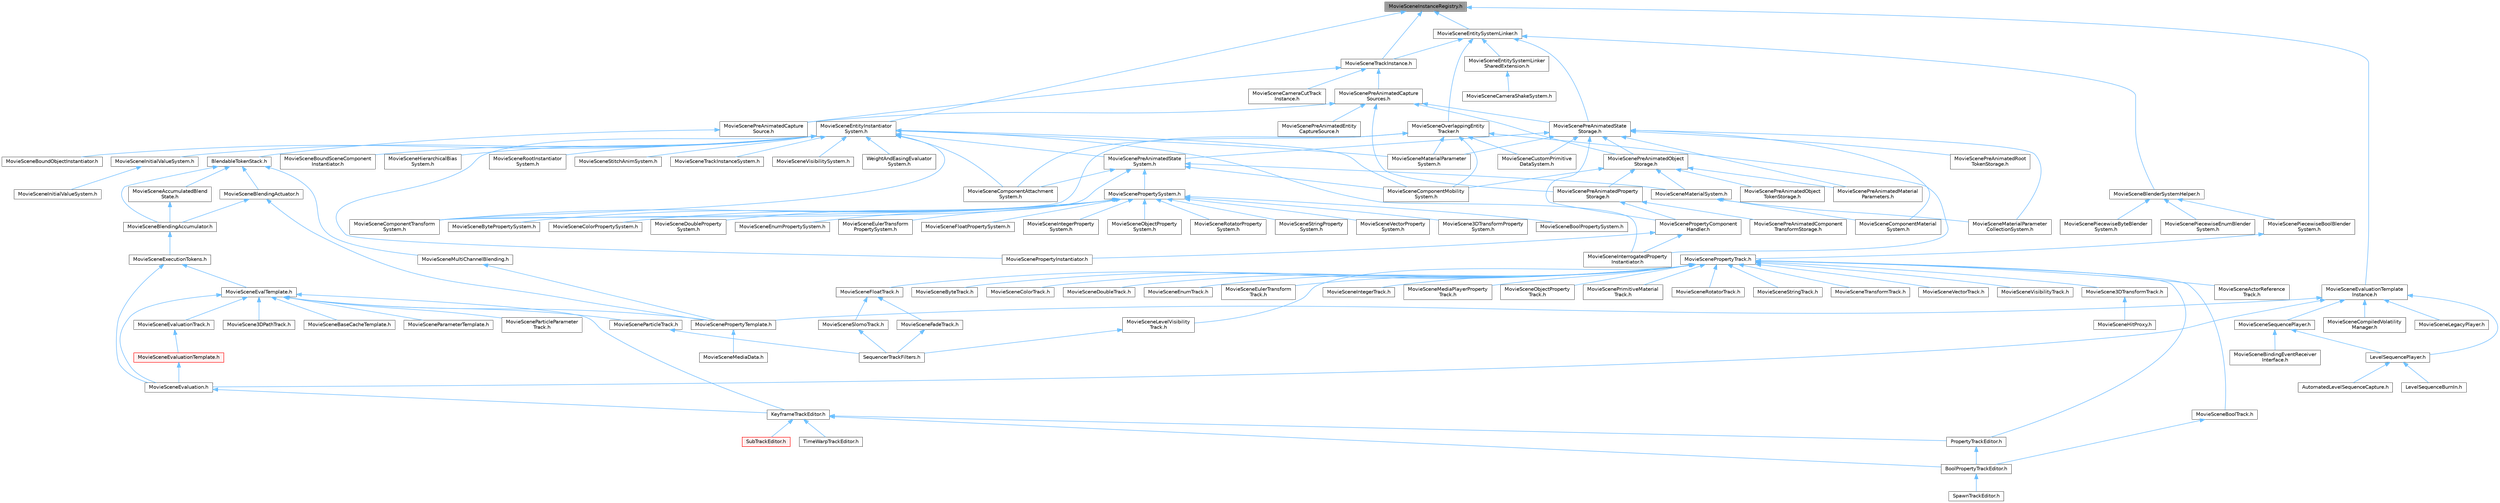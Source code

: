 digraph "MovieSceneInstanceRegistry.h"
{
 // INTERACTIVE_SVG=YES
 // LATEX_PDF_SIZE
  bgcolor="transparent";
  edge [fontname=Helvetica,fontsize=10,labelfontname=Helvetica,labelfontsize=10];
  node [fontname=Helvetica,fontsize=10,shape=box,height=0.2,width=0.4];
  Node1 [id="Node000001",label="MovieSceneInstanceRegistry.h",height=0.2,width=0.4,color="gray40", fillcolor="grey60", style="filled", fontcolor="black",tooltip=" "];
  Node1 -> Node2 [id="edge1_Node000001_Node000002",dir="back",color="steelblue1",style="solid",tooltip=" "];
  Node2 [id="Node000002",label="MovieSceneEntityInstantiator\lSystem.h",height=0.2,width=0.4,color="grey40", fillcolor="white", style="filled",URL="$d1/d77/MovieSceneEntityInstantiatorSystem_8h.html",tooltip=" "];
  Node2 -> Node3 [id="edge2_Node000002_Node000003",dir="back",color="steelblue1",style="solid",tooltip=" "];
  Node3 [id="Node000003",label="MovieSceneBoundObjectInstantiator.h",height=0.2,width=0.4,color="grey40", fillcolor="white", style="filled",URL="$d2/d08/MovieSceneBoundObjectInstantiator_8h.html",tooltip=" "];
  Node2 -> Node4 [id="edge3_Node000002_Node000004",dir="back",color="steelblue1",style="solid",tooltip=" "];
  Node4 [id="Node000004",label="MovieSceneBoundSceneComponent\lInstantiator.h",height=0.2,width=0.4,color="grey40", fillcolor="white", style="filled",URL="$d7/dae/MovieSceneBoundSceneComponentInstantiator_8h.html",tooltip=" "];
  Node2 -> Node5 [id="edge4_Node000002_Node000005",dir="back",color="steelblue1",style="solid",tooltip=" "];
  Node5 [id="Node000005",label="MovieSceneComponentAttachment\lSystem.h",height=0.2,width=0.4,color="grey40", fillcolor="white", style="filled",URL="$d9/db3/MovieSceneComponentAttachmentSystem_8h.html",tooltip=" "];
  Node2 -> Node6 [id="edge5_Node000002_Node000006",dir="back",color="steelblue1",style="solid",tooltip=" "];
  Node6 [id="Node000006",label="MovieSceneComponentMobility\lSystem.h",height=0.2,width=0.4,color="grey40", fillcolor="white", style="filled",URL="$d7/dca/MovieSceneComponentMobilitySystem_8h.html",tooltip=" "];
  Node2 -> Node7 [id="edge6_Node000002_Node000007",dir="back",color="steelblue1",style="solid",tooltip=" "];
  Node7 [id="Node000007",label="MovieSceneComponentTransform\lSystem.h",height=0.2,width=0.4,color="grey40", fillcolor="white", style="filled",URL="$d1/d3e/MovieSceneComponentTransformSystem_8h.html",tooltip=" "];
  Node2 -> Node8 [id="edge7_Node000002_Node000008",dir="back",color="steelblue1",style="solid",tooltip=" "];
  Node8 [id="Node000008",label="MovieSceneHierarchicalBias\lSystem.h",height=0.2,width=0.4,color="grey40", fillcolor="white", style="filled",URL="$db/dbf/MovieSceneHierarchicalBiasSystem_8h.html",tooltip=" "];
  Node2 -> Node9 [id="edge8_Node000002_Node000009",dir="back",color="steelblue1",style="solid",tooltip=" "];
  Node9 [id="Node000009",label="MovieSceneInitialValueSystem.h",height=0.2,width=0.4,color="grey40", fillcolor="white", style="filled",URL="$de/d69/Public_2EntitySystem_2MovieSceneInitialValueSystem_8h.html",tooltip=" "];
  Node9 -> Node10 [id="edge9_Node000009_Node000010",dir="back",color="steelblue1",style="solid",tooltip=" "];
  Node10 [id="Node000010",label="MovieSceneInitialValueSystem.h",height=0.2,width=0.4,color="grey40", fillcolor="white", style="filled",URL="$d5/dde/racks_2Public_2Systems_2MovieSceneInitialValueSystem_8h.html",tooltip=" "];
  Node2 -> Node11 [id="edge10_Node000002_Node000011",dir="back",color="steelblue1",style="solid",tooltip=" "];
  Node11 [id="Node000011",label="MovieSceneInterrogatedProperty\lInstantiator.h",height=0.2,width=0.4,color="grey40", fillcolor="white", style="filled",URL="$df/d43/MovieSceneInterrogatedPropertyInstantiator_8h.html",tooltip=" "];
  Node2 -> Node12 [id="edge11_Node000002_Node000012",dir="back",color="steelblue1",style="solid",tooltip=" "];
  Node12 [id="Node000012",label="MovieSceneMaterialParameter\lSystem.h",height=0.2,width=0.4,color="grey40", fillcolor="white", style="filled",URL="$d9/d38/MovieSceneMaterialParameterSystem_8h.html",tooltip=" "];
  Node2 -> Node13 [id="edge12_Node000002_Node000013",dir="back",color="steelblue1",style="solid",tooltip=" "];
  Node13 [id="Node000013",label="MovieScenePreAnimatedState\lSystem.h",height=0.2,width=0.4,color="grey40", fillcolor="white", style="filled",URL="$df/d2d/MovieScenePreAnimatedStateSystem_8h.html",tooltip=" "];
  Node13 -> Node5 [id="edge13_Node000013_Node000005",dir="back",color="steelblue1",style="solid",tooltip=" "];
  Node13 -> Node6 [id="edge14_Node000013_Node000006",dir="back",color="steelblue1",style="solid",tooltip=" "];
  Node13 -> Node7 [id="edge15_Node000013_Node000007",dir="back",color="steelblue1",style="solid",tooltip=" "];
  Node13 -> Node14 [id="edge16_Node000013_Node000014",dir="back",color="steelblue1",style="solid",tooltip=" "];
  Node14 [id="Node000014",label="MovieSceneMaterialSystem.h",height=0.2,width=0.4,color="grey40", fillcolor="white", style="filled",URL="$d2/d2f/MovieSceneMaterialSystem_8h.html",tooltip=" "];
  Node14 -> Node15 [id="edge17_Node000014_Node000015",dir="back",color="steelblue1",style="solid",tooltip=" "];
  Node15 [id="Node000015",label="MovieSceneComponentMaterial\lSystem.h",height=0.2,width=0.4,color="grey40", fillcolor="white", style="filled",URL="$d7/d7c/MovieSceneComponentMaterialSystem_8h.html",tooltip=" "];
  Node14 -> Node16 [id="edge18_Node000014_Node000016",dir="back",color="steelblue1",style="solid",tooltip=" "];
  Node16 [id="Node000016",label="MovieSceneMaterialParameter\lCollectionSystem.h",height=0.2,width=0.4,color="grey40", fillcolor="white", style="filled",URL="$d4/d18/MovieSceneMaterialParameterCollectionSystem_8h.html",tooltip=" "];
  Node13 -> Node17 [id="edge19_Node000013_Node000017",dir="back",color="steelblue1",style="solid",tooltip=" "];
  Node17 [id="Node000017",label="MovieScenePropertySystem.h",height=0.2,width=0.4,color="grey40", fillcolor="white", style="filled",URL="$dd/d75/MovieScenePropertySystem_8h.html",tooltip=" "];
  Node17 -> Node18 [id="edge20_Node000017_Node000018",dir="back",color="steelblue1",style="solid",tooltip=" "];
  Node18 [id="Node000018",label="MovieScene3DTransformProperty\lSystem.h",height=0.2,width=0.4,color="grey40", fillcolor="white", style="filled",URL="$dc/d97/MovieScene3DTransformPropertySystem_8h.html",tooltip=" "];
  Node17 -> Node19 [id="edge21_Node000017_Node000019",dir="back",color="steelblue1",style="solid",tooltip=" "];
  Node19 [id="Node000019",label="MovieSceneBoolPropertySystem.h",height=0.2,width=0.4,color="grey40", fillcolor="white", style="filled",URL="$d4/d0f/MovieSceneBoolPropertySystem_8h.html",tooltip=" "];
  Node17 -> Node20 [id="edge22_Node000017_Node000020",dir="back",color="steelblue1",style="solid",tooltip=" "];
  Node20 [id="Node000020",label="MovieSceneBytePropertySystem.h",height=0.2,width=0.4,color="grey40", fillcolor="white", style="filled",URL="$d7/d22/MovieSceneBytePropertySystem_8h.html",tooltip=" "];
  Node17 -> Node21 [id="edge23_Node000017_Node000021",dir="back",color="steelblue1",style="solid",tooltip=" "];
  Node21 [id="Node000021",label="MovieSceneColorPropertySystem.h",height=0.2,width=0.4,color="grey40", fillcolor="white", style="filled",URL="$d4/d03/MovieSceneColorPropertySystem_8h.html",tooltip=" "];
  Node17 -> Node7 [id="edge24_Node000017_Node000007",dir="back",color="steelblue1",style="solid",tooltip=" "];
  Node17 -> Node22 [id="edge25_Node000017_Node000022",dir="back",color="steelblue1",style="solid",tooltip=" "];
  Node22 [id="Node000022",label="MovieSceneDoubleProperty\lSystem.h",height=0.2,width=0.4,color="grey40", fillcolor="white", style="filled",URL="$df/d84/MovieSceneDoublePropertySystem_8h.html",tooltip=" "];
  Node17 -> Node23 [id="edge26_Node000017_Node000023",dir="back",color="steelblue1",style="solid",tooltip=" "];
  Node23 [id="Node000023",label="MovieSceneEnumPropertySystem.h",height=0.2,width=0.4,color="grey40", fillcolor="white", style="filled",URL="$d7/dc8/MovieSceneEnumPropertySystem_8h.html",tooltip=" "];
  Node17 -> Node24 [id="edge27_Node000017_Node000024",dir="back",color="steelblue1",style="solid",tooltip=" "];
  Node24 [id="Node000024",label="MovieSceneEulerTransform\lPropertySystem.h",height=0.2,width=0.4,color="grey40", fillcolor="white", style="filled",URL="$dd/d14/MovieSceneEulerTransformPropertySystem_8h.html",tooltip=" "];
  Node17 -> Node25 [id="edge28_Node000017_Node000025",dir="back",color="steelblue1",style="solid",tooltip=" "];
  Node25 [id="Node000025",label="MovieSceneFloatPropertySystem.h",height=0.2,width=0.4,color="grey40", fillcolor="white", style="filled",URL="$d0/de6/MovieSceneFloatPropertySystem_8h.html",tooltip=" "];
  Node17 -> Node26 [id="edge29_Node000017_Node000026",dir="back",color="steelblue1",style="solid",tooltip=" "];
  Node26 [id="Node000026",label="MovieSceneIntegerProperty\lSystem.h",height=0.2,width=0.4,color="grey40", fillcolor="white", style="filled",URL="$d3/d1a/MovieSceneIntegerPropertySystem_8h.html",tooltip=" "];
  Node17 -> Node27 [id="edge30_Node000017_Node000027",dir="back",color="steelblue1",style="solid",tooltip=" "];
  Node27 [id="Node000027",label="MovieSceneObjectProperty\lSystem.h",height=0.2,width=0.4,color="grey40", fillcolor="white", style="filled",URL="$d8/d20/MovieSceneObjectPropertySystem_8h.html",tooltip=" "];
  Node17 -> Node28 [id="edge31_Node000017_Node000028",dir="back",color="steelblue1",style="solid",tooltip=" "];
  Node28 [id="Node000028",label="MovieSceneRotatorProperty\lSystem.h",height=0.2,width=0.4,color="grey40", fillcolor="white", style="filled",URL="$d6/d74/MovieSceneRotatorPropertySystem_8h.html",tooltip=" "];
  Node17 -> Node29 [id="edge32_Node000017_Node000029",dir="back",color="steelblue1",style="solid",tooltip=" "];
  Node29 [id="Node000029",label="MovieSceneStringProperty\lSystem.h",height=0.2,width=0.4,color="grey40", fillcolor="white", style="filled",URL="$d8/d8f/MovieSceneStringPropertySystem_8h.html",tooltip=" "];
  Node17 -> Node30 [id="edge33_Node000017_Node000030",dir="back",color="steelblue1",style="solid",tooltip=" "];
  Node30 [id="Node000030",label="MovieSceneVectorProperty\lSystem.h",height=0.2,width=0.4,color="grey40", fillcolor="white", style="filled",URL="$da/d10/MovieSceneVectorPropertySystem_8h.html",tooltip=" "];
  Node2 -> Node31 [id="edge34_Node000002_Node000031",dir="back",color="steelblue1",style="solid",tooltip=" "];
  Node31 [id="Node000031",label="MovieScenePropertyInstantiator.h",height=0.2,width=0.4,color="grey40", fillcolor="white", style="filled",URL="$d2/ddc/MovieScenePropertyInstantiator_8h.html",tooltip=" "];
  Node2 -> Node32 [id="edge35_Node000002_Node000032",dir="back",color="steelblue1",style="solid",tooltip=" "];
  Node32 [id="Node000032",label="MovieSceneRootInstantiator\lSystem.h",height=0.2,width=0.4,color="grey40", fillcolor="white", style="filled",URL="$dc/d52/MovieSceneRootInstantiatorSystem_8h.html",tooltip=" "];
  Node2 -> Node33 [id="edge36_Node000002_Node000033",dir="back",color="steelblue1",style="solid",tooltip=" "];
  Node33 [id="Node000033",label="MovieSceneStitchAnimSystem.h",height=0.2,width=0.4,color="grey40", fillcolor="white", style="filled",URL="$d1/d39/MovieSceneStitchAnimSystem_8h.html",tooltip=" "];
  Node2 -> Node34 [id="edge37_Node000002_Node000034",dir="back",color="steelblue1",style="solid",tooltip=" "];
  Node34 [id="Node000034",label="MovieSceneTrackInstanceSystem.h",height=0.2,width=0.4,color="grey40", fillcolor="white", style="filled",URL="$d4/db7/MovieSceneTrackInstanceSystem_8h.html",tooltip=" "];
  Node2 -> Node35 [id="edge38_Node000002_Node000035",dir="back",color="steelblue1",style="solid",tooltip=" "];
  Node35 [id="Node000035",label="MovieSceneVisibilitySystem.h",height=0.2,width=0.4,color="grey40", fillcolor="white", style="filled",URL="$d6/d1d/MovieSceneVisibilitySystem_8h.html",tooltip=" "];
  Node2 -> Node36 [id="edge39_Node000002_Node000036",dir="back",color="steelblue1",style="solid",tooltip=" "];
  Node36 [id="Node000036",label="WeightAndEasingEvaluator\lSystem.h",height=0.2,width=0.4,color="grey40", fillcolor="white", style="filled",URL="$d0/d06/WeightAndEasingEvaluatorSystem_8h.html",tooltip=" "];
  Node1 -> Node37 [id="edge40_Node000001_Node000037",dir="back",color="steelblue1",style="solid",tooltip=" "];
  Node37 [id="Node000037",label="MovieSceneEntitySystemLinker.h",height=0.2,width=0.4,color="grey40", fillcolor="white", style="filled",URL="$d9/d16/MovieSceneEntitySystemLinker_8h.html",tooltip=" "];
  Node37 -> Node38 [id="edge41_Node000037_Node000038",dir="back",color="steelblue1",style="solid",tooltip=" "];
  Node38 [id="Node000038",label="MovieSceneBlenderSystemHelper.h",height=0.2,width=0.4,color="grey40", fillcolor="white", style="filled",URL="$d5/d47/MovieSceneBlenderSystemHelper_8h.html",tooltip=" "];
  Node38 -> Node39 [id="edge42_Node000038_Node000039",dir="back",color="steelblue1",style="solid",tooltip=" "];
  Node39 [id="Node000039",label="MovieScenePiecewiseBoolBlender\lSystem.h",height=0.2,width=0.4,color="grey40", fillcolor="white", style="filled",URL="$d7/d27/MovieScenePiecewiseBoolBlenderSystem_8h.html",tooltip=" "];
  Node39 -> Node40 [id="edge43_Node000039_Node000040",dir="back",color="steelblue1",style="solid",tooltip=" "];
  Node40 [id="Node000040",label="MovieScenePropertyTrack.h",height=0.2,width=0.4,color="grey40", fillcolor="white", style="filled",URL="$da/d0c/MovieScenePropertyTrack_8h.html",tooltip=" "];
  Node40 -> Node41 [id="edge44_Node000040_Node000041",dir="back",color="steelblue1",style="solid",tooltip=" "];
  Node41 [id="Node000041",label="MovieScene3DTransformTrack.h",height=0.2,width=0.4,color="grey40", fillcolor="white", style="filled",URL="$d9/d06/MovieScene3DTransformTrack_8h.html",tooltip=" "];
  Node41 -> Node42 [id="edge45_Node000041_Node000042",dir="back",color="steelblue1",style="solid",tooltip=" "];
  Node42 [id="Node000042",label="MovieSceneHitProxy.h",height=0.2,width=0.4,color="grey40", fillcolor="white", style="filled",URL="$d0/d01/MovieSceneHitProxy_8h.html",tooltip=" "];
  Node40 -> Node43 [id="edge46_Node000040_Node000043",dir="back",color="steelblue1",style="solid",tooltip=" "];
  Node43 [id="Node000043",label="MovieSceneActorReference\lTrack.h",height=0.2,width=0.4,color="grey40", fillcolor="white", style="filled",URL="$d9/d9b/MovieSceneActorReferenceTrack_8h.html",tooltip=" "];
  Node40 -> Node44 [id="edge47_Node000040_Node000044",dir="back",color="steelblue1",style="solid",tooltip=" "];
  Node44 [id="Node000044",label="MovieSceneBoolTrack.h",height=0.2,width=0.4,color="grey40", fillcolor="white", style="filled",URL="$d7/ddf/MovieSceneBoolTrack_8h.html",tooltip=" "];
  Node44 -> Node45 [id="edge48_Node000044_Node000045",dir="back",color="steelblue1",style="solid",tooltip=" "];
  Node45 [id="Node000045",label="BoolPropertyTrackEditor.h",height=0.2,width=0.4,color="grey40", fillcolor="white", style="filled",URL="$db/d07/BoolPropertyTrackEditor_8h.html",tooltip=" "];
  Node45 -> Node46 [id="edge49_Node000045_Node000046",dir="back",color="steelblue1",style="solid",tooltip=" "];
  Node46 [id="Node000046",label="SpawnTrackEditor.h",height=0.2,width=0.4,color="grey40", fillcolor="white", style="filled",URL="$d5/dac/SpawnTrackEditor_8h.html",tooltip=" "];
  Node40 -> Node47 [id="edge50_Node000040_Node000047",dir="back",color="steelblue1",style="solid",tooltip=" "];
  Node47 [id="Node000047",label="MovieSceneByteTrack.h",height=0.2,width=0.4,color="grey40", fillcolor="white", style="filled",URL="$dc/d79/MovieSceneByteTrack_8h.html",tooltip=" "];
  Node40 -> Node48 [id="edge51_Node000040_Node000048",dir="back",color="steelblue1",style="solid",tooltip=" "];
  Node48 [id="Node000048",label="MovieSceneColorTrack.h",height=0.2,width=0.4,color="grey40", fillcolor="white", style="filled",URL="$d8/df9/MovieSceneColorTrack_8h.html",tooltip=" "];
  Node40 -> Node49 [id="edge52_Node000040_Node000049",dir="back",color="steelblue1",style="solid",tooltip=" "];
  Node49 [id="Node000049",label="MovieSceneDoubleTrack.h",height=0.2,width=0.4,color="grey40", fillcolor="white", style="filled",URL="$de/d31/MovieSceneDoubleTrack_8h.html",tooltip=" "];
  Node40 -> Node50 [id="edge53_Node000040_Node000050",dir="back",color="steelblue1",style="solid",tooltip=" "];
  Node50 [id="Node000050",label="MovieSceneEnumTrack.h",height=0.2,width=0.4,color="grey40", fillcolor="white", style="filled",URL="$d6/d95/MovieSceneEnumTrack_8h.html",tooltip=" "];
  Node40 -> Node51 [id="edge54_Node000040_Node000051",dir="back",color="steelblue1",style="solid",tooltip=" "];
  Node51 [id="Node000051",label="MovieSceneEulerTransform\lTrack.h",height=0.2,width=0.4,color="grey40", fillcolor="white", style="filled",URL="$d7/d3a/MovieSceneEulerTransformTrack_8h.html",tooltip=" "];
  Node40 -> Node52 [id="edge55_Node000040_Node000052",dir="back",color="steelblue1",style="solid",tooltip=" "];
  Node52 [id="Node000052",label="MovieSceneFloatTrack.h",height=0.2,width=0.4,color="grey40", fillcolor="white", style="filled",URL="$dc/d88/MovieSceneFloatTrack_8h.html",tooltip=" "];
  Node52 -> Node53 [id="edge56_Node000052_Node000053",dir="back",color="steelblue1",style="solid",tooltip=" "];
  Node53 [id="Node000053",label="MovieSceneFadeTrack.h",height=0.2,width=0.4,color="grey40", fillcolor="white", style="filled",URL="$d3/dd6/MovieSceneFadeTrack_8h.html",tooltip=" "];
  Node53 -> Node54 [id="edge57_Node000053_Node000054",dir="back",color="steelblue1",style="solid",tooltip=" "];
  Node54 [id="Node000054",label="SequencerTrackFilters.h",height=0.2,width=0.4,color="grey40", fillcolor="white", style="filled",URL="$df/d72/SequencerTrackFilters_8h.html",tooltip=" "];
  Node52 -> Node55 [id="edge58_Node000052_Node000055",dir="back",color="steelblue1",style="solid",tooltip=" "];
  Node55 [id="Node000055",label="MovieSceneSlomoTrack.h",height=0.2,width=0.4,color="grey40", fillcolor="white", style="filled",URL="$d3/d88/MovieSceneSlomoTrack_8h.html",tooltip=" "];
  Node55 -> Node54 [id="edge59_Node000055_Node000054",dir="back",color="steelblue1",style="solid",tooltip=" "];
  Node40 -> Node56 [id="edge60_Node000040_Node000056",dir="back",color="steelblue1",style="solid",tooltip=" "];
  Node56 [id="Node000056",label="MovieSceneIntegerTrack.h",height=0.2,width=0.4,color="grey40", fillcolor="white", style="filled",URL="$d9/d1a/MovieSceneIntegerTrack_8h.html",tooltip=" "];
  Node40 -> Node57 [id="edge61_Node000040_Node000057",dir="back",color="steelblue1",style="solid",tooltip=" "];
  Node57 [id="Node000057",label="MovieSceneLevelVisibility\lTrack.h",height=0.2,width=0.4,color="grey40", fillcolor="white", style="filled",URL="$d8/dae/MovieSceneLevelVisibilityTrack_8h.html",tooltip=" "];
  Node57 -> Node54 [id="edge62_Node000057_Node000054",dir="back",color="steelblue1",style="solid",tooltip=" "];
  Node40 -> Node58 [id="edge63_Node000040_Node000058",dir="back",color="steelblue1",style="solid",tooltip=" "];
  Node58 [id="Node000058",label="MovieSceneMediaPlayerProperty\lTrack.h",height=0.2,width=0.4,color="grey40", fillcolor="white", style="filled",URL="$d4/da1/MovieSceneMediaPlayerPropertyTrack_8h.html",tooltip=" "];
  Node40 -> Node59 [id="edge64_Node000040_Node000059",dir="back",color="steelblue1",style="solid",tooltip=" "];
  Node59 [id="Node000059",label="MovieSceneObjectProperty\lTrack.h",height=0.2,width=0.4,color="grey40", fillcolor="white", style="filled",URL="$dc/da9/MovieSceneObjectPropertyTrack_8h.html",tooltip=" "];
  Node40 -> Node60 [id="edge65_Node000040_Node000060",dir="back",color="steelblue1",style="solid",tooltip=" "];
  Node60 [id="Node000060",label="MovieScenePrimitiveMaterial\lTrack.h",height=0.2,width=0.4,color="grey40", fillcolor="white", style="filled",URL="$dc/dc4/MovieScenePrimitiveMaterialTrack_8h.html",tooltip=" "];
  Node40 -> Node61 [id="edge66_Node000040_Node000061",dir="back",color="steelblue1",style="solid",tooltip=" "];
  Node61 [id="Node000061",label="MovieSceneRotatorTrack.h",height=0.2,width=0.4,color="grey40", fillcolor="white", style="filled",URL="$d3/d8f/MovieSceneRotatorTrack_8h.html",tooltip=" "];
  Node40 -> Node62 [id="edge67_Node000040_Node000062",dir="back",color="steelblue1",style="solid",tooltip=" "];
  Node62 [id="Node000062",label="MovieSceneStringTrack.h",height=0.2,width=0.4,color="grey40", fillcolor="white", style="filled",URL="$dd/d54/MovieSceneStringTrack_8h.html",tooltip=" "];
  Node40 -> Node63 [id="edge68_Node000040_Node000063",dir="back",color="steelblue1",style="solid",tooltip=" "];
  Node63 [id="Node000063",label="MovieSceneTransformTrack.h",height=0.2,width=0.4,color="grey40", fillcolor="white", style="filled",URL="$df/d57/MovieSceneTransformTrack_8h.html",tooltip=" "];
  Node40 -> Node64 [id="edge69_Node000040_Node000064",dir="back",color="steelblue1",style="solid",tooltip=" "];
  Node64 [id="Node000064",label="MovieSceneVectorTrack.h",height=0.2,width=0.4,color="grey40", fillcolor="white", style="filled",URL="$d8/d5e/MovieSceneVectorTrack_8h.html",tooltip=" "];
  Node40 -> Node65 [id="edge70_Node000040_Node000065",dir="back",color="steelblue1",style="solid",tooltip=" "];
  Node65 [id="Node000065",label="MovieSceneVisibilityTrack.h",height=0.2,width=0.4,color="grey40", fillcolor="white", style="filled",URL="$dd/d5e/MovieSceneVisibilityTrack_8h.html",tooltip=" "];
  Node40 -> Node66 [id="edge71_Node000040_Node000066",dir="back",color="steelblue1",style="solid",tooltip=" "];
  Node66 [id="Node000066",label="PropertyTrackEditor.h",height=0.2,width=0.4,color="grey40", fillcolor="white", style="filled",URL="$da/d9a/PropertyTrackEditor_8h.html",tooltip=" "];
  Node66 -> Node45 [id="edge72_Node000066_Node000045",dir="back",color="steelblue1",style="solid",tooltip=" "];
  Node38 -> Node67 [id="edge73_Node000038_Node000067",dir="back",color="steelblue1",style="solid",tooltip=" "];
  Node67 [id="Node000067",label="MovieScenePiecewiseByteBlender\lSystem.h",height=0.2,width=0.4,color="grey40", fillcolor="white", style="filled",URL="$d7/dde/MovieScenePiecewiseByteBlenderSystem_8h.html",tooltip=" "];
  Node38 -> Node68 [id="edge74_Node000038_Node000068",dir="back",color="steelblue1",style="solid",tooltip=" "];
  Node68 [id="Node000068",label="MovieScenePiecewiseEnumBlender\lSystem.h",height=0.2,width=0.4,color="grey40", fillcolor="white", style="filled",URL="$d4/dfe/MovieScenePiecewiseEnumBlenderSystem_8h.html",tooltip=" "];
  Node37 -> Node69 [id="edge75_Node000037_Node000069",dir="back",color="steelblue1",style="solid",tooltip=" "];
  Node69 [id="Node000069",label="MovieSceneEntitySystemLinker\lSharedExtension.h",height=0.2,width=0.4,color="grey40", fillcolor="white", style="filled",URL="$dc/df1/MovieSceneEntitySystemLinkerSharedExtension_8h.html",tooltip=" "];
  Node69 -> Node70 [id="edge76_Node000069_Node000070",dir="back",color="steelblue1",style="solid",tooltip=" "];
  Node70 [id="Node000070",label="MovieSceneCameraShakeSystem.h",height=0.2,width=0.4,color="grey40", fillcolor="white", style="filled",URL="$d2/dcc/MovieSceneCameraShakeSystem_8h.html",tooltip=" "];
  Node37 -> Node71 [id="edge77_Node000037_Node000071",dir="back",color="steelblue1",style="solid",tooltip=" "];
  Node71 [id="Node000071",label="MovieSceneOverlappingEntity\lTracker.h",height=0.2,width=0.4,color="grey40", fillcolor="white", style="filled",URL="$db/d41/MovieSceneOverlappingEntityTracker_8h.html",tooltip=" "];
  Node71 -> Node5 [id="edge78_Node000071_Node000005",dir="back",color="steelblue1",style="solid",tooltip=" "];
  Node71 -> Node6 [id="edge79_Node000071_Node000006",dir="back",color="steelblue1",style="solid",tooltip=" "];
  Node71 -> Node7 [id="edge80_Node000071_Node000007",dir="back",color="steelblue1",style="solid",tooltip=" "];
  Node71 -> Node72 [id="edge81_Node000071_Node000072",dir="back",color="steelblue1",style="solid",tooltip=" "];
  Node72 [id="Node000072",label="MovieSceneCustomPrimitive\lDataSystem.h",height=0.2,width=0.4,color="grey40", fillcolor="white", style="filled",URL="$d1/da0/MovieSceneCustomPrimitiveDataSystem_8h.html",tooltip=" "];
  Node71 -> Node11 [id="edge82_Node000071_Node000011",dir="back",color="steelblue1",style="solid",tooltip=" "];
  Node71 -> Node12 [id="edge83_Node000071_Node000012",dir="back",color="steelblue1",style="solid",tooltip=" "];
  Node37 -> Node73 [id="edge84_Node000037_Node000073",dir="back",color="steelblue1",style="solid",tooltip=" "];
  Node73 [id="Node000073",label="MovieScenePreAnimatedState\lStorage.h",height=0.2,width=0.4,color="grey40", fillcolor="white", style="filled",URL="$db/d56/MovieScenePreAnimatedStateStorage_8h.html",tooltip=" "];
  Node73 -> Node15 [id="edge85_Node000073_Node000015",dir="back",color="steelblue1",style="solid",tooltip=" "];
  Node73 -> Node72 [id="edge86_Node000073_Node000072",dir="back",color="steelblue1",style="solid",tooltip=" "];
  Node73 -> Node16 [id="edge87_Node000073_Node000016",dir="back",color="steelblue1",style="solid",tooltip=" "];
  Node73 -> Node12 [id="edge88_Node000073_Node000012",dir="back",color="steelblue1",style="solid",tooltip=" "];
  Node73 -> Node74 [id="edge89_Node000073_Node000074",dir="back",color="steelblue1",style="solid",tooltip=" "];
  Node74 [id="Node000074",label="MovieScenePreAnimatedMaterial\lParameters.h",height=0.2,width=0.4,color="grey40", fillcolor="white", style="filled",URL="$d9/dac/MovieScenePreAnimatedMaterialParameters_8h.html",tooltip=" "];
  Node73 -> Node75 [id="edge90_Node000073_Node000075",dir="back",color="steelblue1",style="solid",tooltip=" "];
  Node75 [id="Node000075",label="MovieScenePreAnimatedObject\lStorage.h",height=0.2,width=0.4,color="grey40", fillcolor="white", style="filled",URL="$d1/dc5/MovieScenePreAnimatedObjectStorage_8h.html",tooltip=" "];
  Node75 -> Node6 [id="edge91_Node000075_Node000006",dir="back",color="steelblue1",style="solid",tooltip=" "];
  Node75 -> Node14 [id="edge92_Node000075_Node000014",dir="back",color="steelblue1",style="solid",tooltip=" "];
  Node75 -> Node74 [id="edge93_Node000075_Node000074",dir="back",color="steelblue1",style="solid",tooltip=" "];
  Node75 -> Node76 [id="edge94_Node000075_Node000076",dir="back",color="steelblue1",style="solid",tooltip=" "];
  Node76 [id="Node000076",label="MovieScenePreAnimatedObject\lTokenStorage.h",height=0.2,width=0.4,color="grey40", fillcolor="white", style="filled",URL="$dc/d07/MovieScenePreAnimatedObjectTokenStorage_8h.html",tooltip=" "];
  Node75 -> Node77 [id="edge95_Node000075_Node000077",dir="back",color="steelblue1",style="solid",tooltip=" "];
  Node77 [id="Node000077",label="MovieScenePreAnimatedProperty\lStorage.h",height=0.2,width=0.4,color="grey40", fillcolor="white", style="filled",URL="$de/d55/MovieScenePreAnimatedPropertyStorage_8h.html",tooltip=" "];
  Node77 -> Node78 [id="edge96_Node000077_Node000078",dir="back",color="steelblue1",style="solid",tooltip=" "];
  Node78 [id="Node000078",label="MovieScenePreAnimatedComponent\lTransformStorage.h",height=0.2,width=0.4,color="grey40", fillcolor="white", style="filled",URL="$d9/d84/MovieScenePreAnimatedComponentTransformStorage_8h.html",tooltip=" "];
  Node77 -> Node79 [id="edge97_Node000077_Node000079",dir="back",color="steelblue1",style="solid",tooltip=" "];
  Node79 [id="Node000079",label="MovieScenePropertyComponent\lHandler.h",height=0.2,width=0.4,color="grey40", fillcolor="white", style="filled",URL="$d1/d1c/MovieScenePropertyComponentHandler_8h.html",tooltip=" "];
  Node79 -> Node11 [id="edge98_Node000079_Node000011",dir="back",color="steelblue1",style="solid",tooltip=" "];
  Node79 -> Node31 [id="edge99_Node000079_Node000031",dir="back",color="steelblue1",style="solid",tooltip=" "];
  Node73 -> Node80 [id="edge100_Node000073_Node000080",dir="back",color="steelblue1",style="solid",tooltip=" "];
  Node80 [id="Node000080",label="MovieScenePreAnimatedRoot\lTokenStorage.h",height=0.2,width=0.4,color="grey40", fillcolor="white", style="filled",URL="$d1/db6/MovieScenePreAnimatedRootTokenStorage_8h.html",tooltip=" "];
  Node73 -> Node13 [id="edge101_Node000073_Node000013",dir="back",color="steelblue1",style="solid",tooltip=" "];
  Node73 -> Node79 [id="edge102_Node000073_Node000079",dir="back",color="steelblue1",style="solid",tooltip=" "];
  Node37 -> Node81 [id="edge103_Node000037_Node000081",dir="back",color="steelblue1",style="solid",tooltip=" "];
  Node81 [id="Node000081",label="MovieSceneTrackInstance.h",height=0.2,width=0.4,color="grey40", fillcolor="white", style="filled",URL="$d4/d28/MovieSceneTrackInstance_8h.html",tooltip=" "];
  Node81 -> Node82 [id="edge104_Node000081_Node000082",dir="back",color="steelblue1",style="solid",tooltip=" "];
  Node82 [id="Node000082",label="MovieSceneCameraCutTrack\lInstance.h",height=0.2,width=0.4,color="grey40", fillcolor="white", style="filled",URL="$d3/d37/MovieSceneCameraCutTrackInstance_8h.html",tooltip=" "];
  Node81 -> Node83 [id="edge105_Node000081_Node000083",dir="back",color="steelblue1",style="solid",tooltip=" "];
  Node83 [id="Node000083",label="MovieScenePreAnimatedCapture\lSource.h",height=0.2,width=0.4,color="grey40", fillcolor="white", style="filled",URL="$d8/dd1/MovieScenePreAnimatedCaptureSource_8h.html",tooltip=" "];
  Node83 -> Node84 [id="edge106_Node000083_Node000084",dir="back",color="steelblue1",style="solid",tooltip=" "];
  Node84 [id="Node000084",label="BlendableTokenStack.h",height=0.2,width=0.4,color="grey40", fillcolor="white", style="filled",URL="$de/d3e/BlendableTokenStack_8h.html",tooltip=" "];
  Node84 -> Node85 [id="edge107_Node000084_Node000085",dir="back",color="steelblue1",style="solid",tooltip=" "];
  Node85 [id="Node000085",label="MovieSceneAccumulatedBlend\lState.h",height=0.2,width=0.4,color="grey40", fillcolor="white", style="filled",URL="$d6/d13/MovieSceneAccumulatedBlendState_8h.html",tooltip=" "];
  Node85 -> Node86 [id="edge108_Node000085_Node000086",dir="back",color="steelblue1",style="solid",tooltip=" "];
  Node86 [id="Node000086",label="MovieSceneBlendingAccumulator.h",height=0.2,width=0.4,color="grey40", fillcolor="white", style="filled",URL="$db/dc1/MovieSceneBlendingAccumulator_8h.html",tooltip=" "];
  Node86 -> Node87 [id="edge109_Node000086_Node000087",dir="back",color="steelblue1",style="solid",tooltip=" "];
  Node87 [id="Node000087",label="MovieSceneExecutionTokens.h",height=0.2,width=0.4,color="grey40", fillcolor="white", style="filled",URL="$d7/dd2/MovieSceneExecutionTokens_8h.html",tooltip=" "];
  Node87 -> Node88 [id="edge110_Node000087_Node000088",dir="back",color="steelblue1",style="solid",tooltip=" "];
  Node88 [id="Node000088",label="MovieSceneEvalTemplate.h",height=0.2,width=0.4,color="grey40", fillcolor="white", style="filled",URL="$d2/d6c/MovieSceneEvalTemplate_8h.html",tooltip=" "];
  Node88 -> Node89 [id="edge111_Node000088_Node000089",dir="back",color="steelblue1",style="solid",tooltip=" "];
  Node89 [id="Node000089",label="KeyframeTrackEditor.h",height=0.2,width=0.4,color="grey40", fillcolor="white", style="filled",URL="$dd/d47/KeyframeTrackEditor_8h.html",tooltip=" "];
  Node89 -> Node45 [id="edge112_Node000089_Node000045",dir="back",color="steelblue1",style="solid",tooltip=" "];
  Node89 -> Node66 [id="edge113_Node000089_Node000066",dir="back",color="steelblue1",style="solid",tooltip=" "];
  Node89 -> Node90 [id="edge114_Node000089_Node000090",dir="back",color="steelblue1",style="solid",tooltip=" "];
  Node90 [id="Node000090",label="SubTrackEditor.h",height=0.2,width=0.4,color="red", fillcolor="#FFF0F0", style="filled",URL="$d8/d5b/SubTrackEditor_8h.html",tooltip=" "];
  Node89 -> Node92 [id="edge115_Node000089_Node000092",dir="back",color="steelblue1",style="solid",tooltip=" "];
  Node92 [id="Node000092",label="TimeWarpTrackEditor.h",height=0.2,width=0.4,color="grey40", fillcolor="white", style="filled",URL="$dc/d2e/TimeWarpTrackEditor_8h.html",tooltip=" "];
  Node88 -> Node93 [id="edge116_Node000088_Node000093",dir="back",color="steelblue1",style="solid",tooltip=" "];
  Node93 [id="Node000093",label="MovieScene3DPathTrack.h",height=0.2,width=0.4,color="grey40", fillcolor="white", style="filled",URL="$d3/d57/MovieScene3DPathTrack_8h.html",tooltip=" "];
  Node88 -> Node94 [id="edge117_Node000088_Node000094",dir="back",color="steelblue1",style="solid",tooltip=" "];
  Node94 [id="Node000094",label="MovieSceneBaseCacheTemplate.h",height=0.2,width=0.4,color="grey40", fillcolor="white", style="filled",URL="$da/d0b/MovieSceneBaseCacheTemplate_8h.html",tooltip=" "];
  Node88 -> Node95 [id="edge118_Node000088_Node000095",dir="back",color="steelblue1",style="solid",tooltip=" "];
  Node95 [id="Node000095",label="MovieSceneEvaluation.h",height=0.2,width=0.4,color="grey40", fillcolor="white", style="filled",URL="$dc/ded/MovieSceneEvaluation_8h.html",tooltip=" "];
  Node95 -> Node89 [id="edge119_Node000095_Node000089",dir="back",color="steelblue1",style="solid",tooltip=" "];
  Node88 -> Node96 [id="edge120_Node000088_Node000096",dir="back",color="steelblue1",style="solid",tooltip=" "];
  Node96 [id="Node000096",label="MovieSceneEvaluationTrack.h",height=0.2,width=0.4,color="grey40", fillcolor="white", style="filled",URL="$d1/de1/MovieSceneEvaluationTrack_8h.html",tooltip=" "];
  Node96 -> Node97 [id="edge121_Node000096_Node000097",dir="back",color="steelblue1",style="solid",tooltip=" "];
  Node97 [id="Node000097",label="MovieSceneEvaluationTemplate.h",height=0.2,width=0.4,color="red", fillcolor="#FFF0F0", style="filled",URL="$d9/d34/MovieSceneEvaluationTemplate_8h.html",tooltip=" "];
  Node97 -> Node95 [id="edge122_Node000097_Node000095",dir="back",color="steelblue1",style="solid",tooltip=" "];
  Node88 -> Node99 [id="edge123_Node000088_Node000099",dir="back",color="steelblue1",style="solid",tooltip=" "];
  Node99 [id="Node000099",label="MovieSceneParameterTemplate.h",height=0.2,width=0.4,color="grey40", fillcolor="white", style="filled",URL="$d9/df3/MovieSceneParameterTemplate_8h.html",tooltip=" "];
  Node88 -> Node100 [id="edge124_Node000088_Node000100",dir="back",color="steelblue1",style="solid",tooltip=" "];
  Node100 [id="Node000100",label="MovieSceneParticleParameter\lTrack.h",height=0.2,width=0.4,color="grey40", fillcolor="white", style="filled",URL="$d2/d09/MovieSceneParticleParameterTrack_8h.html",tooltip=" "];
  Node88 -> Node101 [id="edge125_Node000088_Node000101",dir="back",color="steelblue1",style="solid",tooltip=" "];
  Node101 [id="Node000101",label="MovieSceneParticleTrack.h",height=0.2,width=0.4,color="grey40", fillcolor="white", style="filled",URL="$dd/dba/MovieSceneParticleTrack_8h.html",tooltip=" "];
  Node101 -> Node54 [id="edge126_Node000101_Node000054",dir="back",color="steelblue1",style="solid",tooltip=" "];
  Node88 -> Node102 [id="edge127_Node000088_Node000102",dir="back",color="steelblue1",style="solid",tooltip=" "];
  Node102 [id="Node000102",label="MovieScenePropertyTemplate.h",height=0.2,width=0.4,color="grey40", fillcolor="white", style="filled",URL="$d9/d24/MovieScenePropertyTemplate_8h.html",tooltip=" "];
  Node102 -> Node103 [id="edge128_Node000102_Node000103",dir="back",color="steelblue1",style="solid",tooltip=" "];
  Node103 [id="Node000103",label="MovieSceneMediaData.h",height=0.2,width=0.4,color="grey40", fillcolor="white", style="filled",URL="$de/db0/MovieSceneMediaData_8h.html",tooltip=" "];
  Node87 -> Node95 [id="edge129_Node000087_Node000095",dir="back",color="steelblue1",style="solid",tooltip=" "];
  Node84 -> Node86 [id="edge130_Node000084_Node000086",dir="back",color="steelblue1",style="solid",tooltip=" "];
  Node84 -> Node104 [id="edge131_Node000084_Node000104",dir="back",color="steelblue1",style="solid",tooltip=" "];
  Node104 [id="Node000104",label="MovieSceneBlendingActuator.h",height=0.2,width=0.4,color="grey40", fillcolor="white", style="filled",URL="$d8/d5a/MovieSceneBlendingActuator_8h.html",tooltip=" "];
  Node104 -> Node86 [id="edge132_Node000104_Node000086",dir="back",color="steelblue1",style="solid",tooltip=" "];
  Node104 -> Node102 [id="edge133_Node000104_Node000102",dir="back",color="steelblue1",style="solid",tooltip=" "];
  Node84 -> Node105 [id="edge134_Node000084_Node000105",dir="back",color="steelblue1",style="solid",tooltip=" "];
  Node105 [id="Node000105",label="MovieSceneMultiChannelBlending.h",height=0.2,width=0.4,color="grey40", fillcolor="white", style="filled",URL="$d7/d5d/MovieSceneMultiChannelBlending_8h.html",tooltip=" "];
  Node105 -> Node102 [id="edge135_Node000105_Node000102",dir="back",color="steelblue1",style="solid",tooltip=" "];
  Node81 -> Node106 [id="edge136_Node000081_Node000106",dir="back",color="steelblue1",style="solid",tooltip=" "];
  Node106 [id="Node000106",label="MovieScenePreAnimatedCapture\lSources.h",height=0.2,width=0.4,color="grey40", fillcolor="white", style="filled",URL="$de/d2c/MovieScenePreAnimatedCaptureSources_8h.html",tooltip=" "];
  Node106 -> Node83 [id="edge137_Node000106_Node000083",dir="back",color="steelblue1",style="solid",tooltip=" "];
  Node106 -> Node107 [id="edge138_Node000106_Node000107",dir="back",color="steelblue1",style="solid",tooltip=" "];
  Node107 [id="Node000107",label="MovieScenePreAnimatedEntity\lCaptureSource.h",height=0.2,width=0.4,color="grey40", fillcolor="white", style="filled",URL="$d8/de0/MovieScenePreAnimatedEntityCaptureSource_8h.html",tooltip=" "];
  Node106 -> Node75 [id="edge139_Node000106_Node000075",dir="back",color="steelblue1",style="solid",tooltip=" "];
  Node106 -> Node77 [id="edge140_Node000106_Node000077",dir="back",color="steelblue1",style="solid",tooltip=" "];
  Node106 -> Node73 [id="edge141_Node000106_Node000073",dir="back",color="steelblue1",style="solid",tooltip=" "];
  Node1 -> Node108 [id="edge142_Node000001_Node000108",dir="back",color="steelblue1",style="solid",tooltip=" "];
  Node108 [id="Node000108",label="MovieSceneEvaluationTemplate\lInstance.h",height=0.2,width=0.4,color="grey40", fillcolor="white", style="filled",URL="$dc/d63/MovieSceneEvaluationTemplateInstance_8h.html",tooltip=" "];
  Node108 -> Node109 [id="edge143_Node000108_Node000109",dir="back",color="steelblue1",style="solid",tooltip=" "];
  Node109 [id="Node000109",label="LevelSequencePlayer.h",height=0.2,width=0.4,color="grey40", fillcolor="white", style="filled",URL="$d0/d5e/LevelSequencePlayer_8h.html",tooltip=" "];
  Node109 -> Node110 [id="edge144_Node000109_Node000110",dir="back",color="steelblue1",style="solid",tooltip=" "];
  Node110 [id="Node000110",label="AutomatedLevelSequenceCapture.h",height=0.2,width=0.4,color="grey40", fillcolor="white", style="filled",URL="$d4/d3e/AutomatedLevelSequenceCapture_8h.html",tooltip=" "];
  Node109 -> Node111 [id="edge145_Node000109_Node000111",dir="back",color="steelblue1",style="solid",tooltip=" "];
  Node111 [id="Node000111",label="LevelSequenceBurnIn.h",height=0.2,width=0.4,color="grey40", fillcolor="white", style="filled",URL="$d2/d6b/LevelSequenceBurnIn_8h.html",tooltip=" "];
  Node108 -> Node112 [id="edge146_Node000108_Node000112",dir="back",color="steelblue1",style="solid",tooltip=" "];
  Node112 [id="Node000112",label="MovieSceneCompiledVolatility\lManager.h",height=0.2,width=0.4,color="grey40", fillcolor="white", style="filled",URL="$db/ddd/MovieSceneCompiledVolatilityManager_8h.html",tooltip=" "];
  Node108 -> Node95 [id="edge147_Node000108_Node000095",dir="back",color="steelblue1",style="solid",tooltip=" "];
  Node108 -> Node113 [id="edge148_Node000108_Node000113",dir="back",color="steelblue1",style="solid",tooltip=" "];
  Node113 [id="Node000113",label="MovieSceneLegacyPlayer.h",height=0.2,width=0.4,color="grey40", fillcolor="white", style="filled",URL="$d7/dfb/MovieSceneLegacyPlayer_8h.html",tooltip=" "];
  Node108 -> Node102 [id="edge149_Node000108_Node000102",dir="back",color="steelblue1",style="solid",tooltip=" "];
  Node108 -> Node114 [id="edge150_Node000108_Node000114",dir="back",color="steelblue1",style="solid",tooltip=" "];
  Node114 [id="Node000114",label="MovieSceneSequencePlayer.h",height=0.2,width=0.4,color="grey40", fillcolor="white", style="filled",URL="$d3/d08/MovieSceneSequencePlayer_8h.html",tooltip=" "];
  Node114 -> Node109 [id="edge151_Node000114_Node000109",dir="back",color="steelblue1",style="solid",tooltip=" "];
  Node114 -> Node115 [id="edge152_Node000114_Node000115",dir="back",color="steelblue1",style="solid",tooltip=" "];
  Node115 [id="Node000115",label="MovieSceneBindingEventReceiver\lInterface.h",height=0.2,width=0.4,color="grey40", fillcolor="white", style="filled",URL="$df/d39/MovieSceneBindingEventReceiverInterface_8h.html",tooltip=" "];
  Node1 -> Node81 [id="edge153_Node000001_Node000081",dir="back",color="steelblue1",style="solid",tooltip=" "];
}
